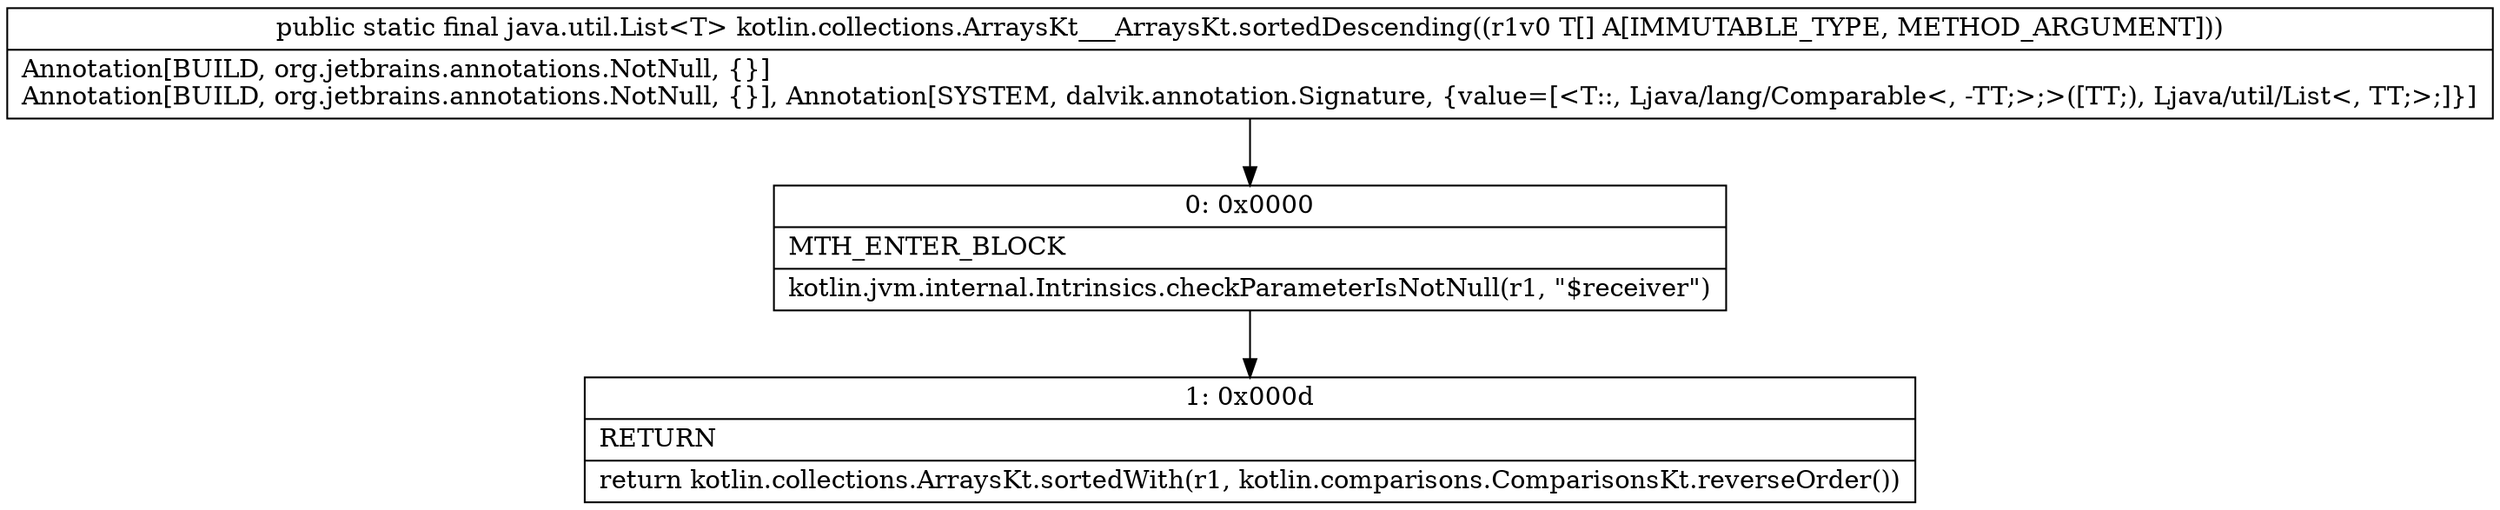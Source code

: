 digraph "CFG forkotlin.collections.ArraysKt___ArraysKt.sortedDescending([Ljava\/lang\/Comparable;)Ljava\/util\/List;" {
Node_0 [shape=record,label="{0\:\ 0x0000|MTH_ENTER_BLOCK\l|kotlin.jvm.internal.Intrinsics.checkParameterIsNotNull(r1, \"$receiver\")\l}"];
Node_1 [shape=record,label="{1\:\ 0x000d|RETURN\l|return kotlin.collections.ArraysKt.sortedWith(r1, kotlin.comparisons.ComparisonsKt.reverseOrder())\l}"];
MethodNode[shape=record,label="{public static final java.util.List\<T\> kotlin.collections.ArraysKt___ArraysKt.sortedDescending((r1v0 T[] A[IMMUTABLE_TYPE, METHOD_ARGUMENT]))  | Annotation[BUILD, org.jetbrains.annotations.NotNull, \{\}]\lAnnotation[BUILD, org.jetbrains.annotations.NotNull, \{\}], Annotation[SYSTEM, dalvik.annotation.Signature, \{value=[\<T::, Ljava\/lang\/Comparable\<, \-TT;\>;\>([TT;), Ljava\/util\/List\<, TT;\>;]\}]\l}"];
MethodNode -> Node_0;
Node_0 -> Node_1;
}

